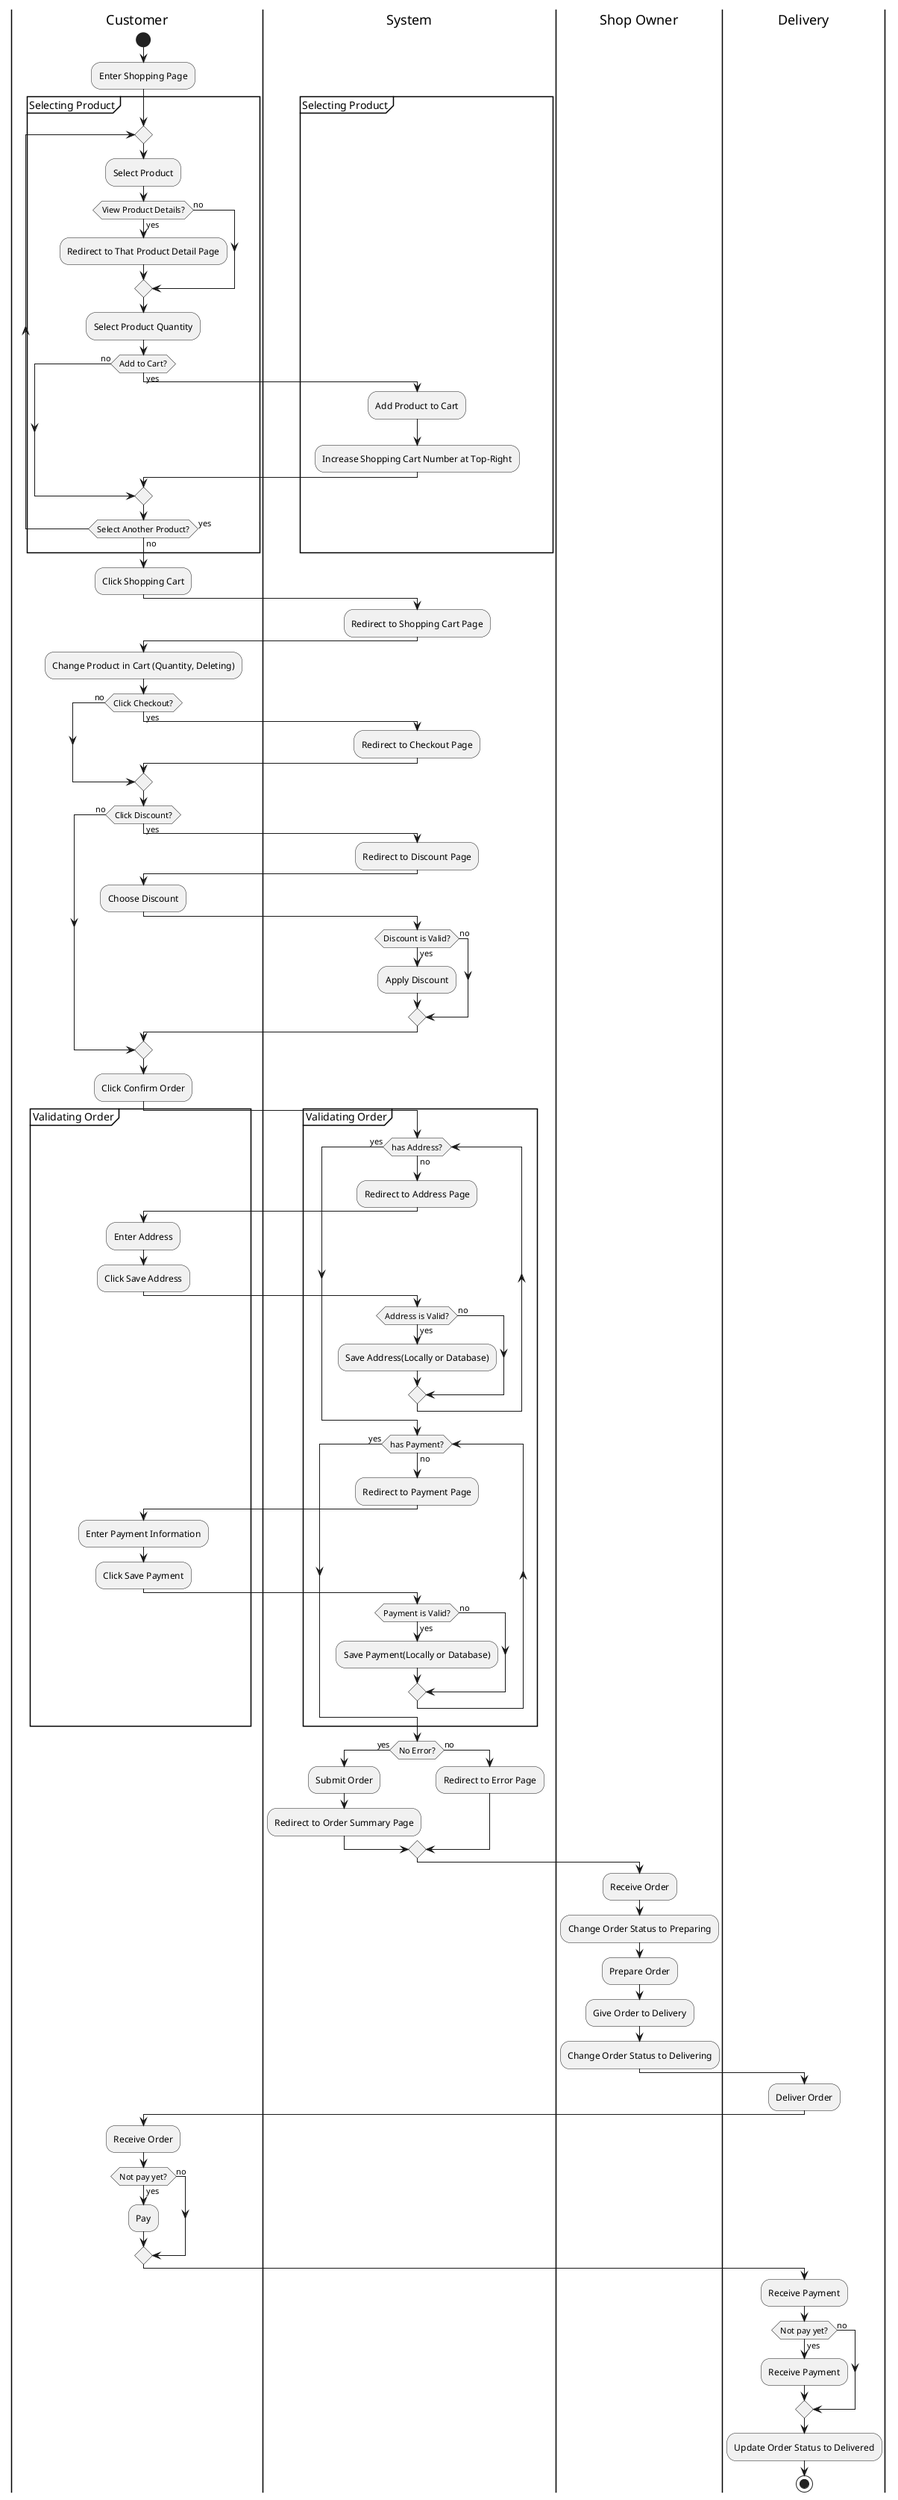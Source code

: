 @startuml Ordering Activity Diagram

|Customer|
start
:Enter Shopping Page;
group Selecting Product
  repeat
  :Select Product;
  if (View Product Details?) then (yes)
    :Redirect to That Product Detail Page;
  else (no)
  endif
    :Select Product Quantity;
  if (Add to Cart?) then (yes)
    |System|
    :Add Product to Cart;
    :Increase Shopping Cart Number at Top-Right;
  else (no)
  endif
  |Customer|
  repeat while (Select Another Product?) is (yes) not (no)
end group
:Click Shopping Cart;

|System|
:Redirect to Shopping Cart Page;

|Customer|
:Change Product in Cart (Quantity, Deleting);

if (Click Checkout?) then (yes)
  |System|
  :Redirect to Checkout Page;
else (no)
endif
|Customer|
if (Click Discount?) then (yes)
  |System|
  :Redirect to Discount Page;
  |Customer|
  :Choose Discount;
  |System|
  if (Discount is Valid?) then (yes)
    :Apply Discount;
  else (no)
  endif
else (no)
endif
|Customer|
:Click Confirm Order;

group  Validating Order
  |System|
  while (has Address?) is (no)
    :Redirect to Address Page;
    |Customer|
    :Enter Address;
    :Click Save Address;
    |System|
    if (Address is Valid?) then (yes)
      :Save Address(Locally or Database);
    else (no)
    endif
  end while (yes)

  while (has Payment?) is (no)
    :Redirect to Payment Page;
    |Customer|
    :Enter Payment Information;
    :Click Save Payment;
    |System|
    if (Payment is Valid?) then (yes)
      :Save Payment(Locally or Database);
    else (no)
    endif
  end while (yes)
endgroup

|System|
if (No Error?) then (yes)
  :Submit Order;
  :Redirect to Order Summary Page;
else (no)
  :Redirect to Error Page;
endif
|Shop Owner|
:Receive Order;
:Change Order Status to Preparing;
:Prepare Order;
:Give Order to Delivery;
:Change Order Status to Delivering;

|Delivery|
:Deliver Order;
|Customer|
:Receive Order;
if (Not pay yet?) then (yes)
  :Pay;
else (no)
endif
|Delivery|
:Receive Payment;
if (Not pay yet?) then (yes)
  :Receive Payment;
else (no)
endif
:Update Order Status to Delivered;

stop

@enduml
